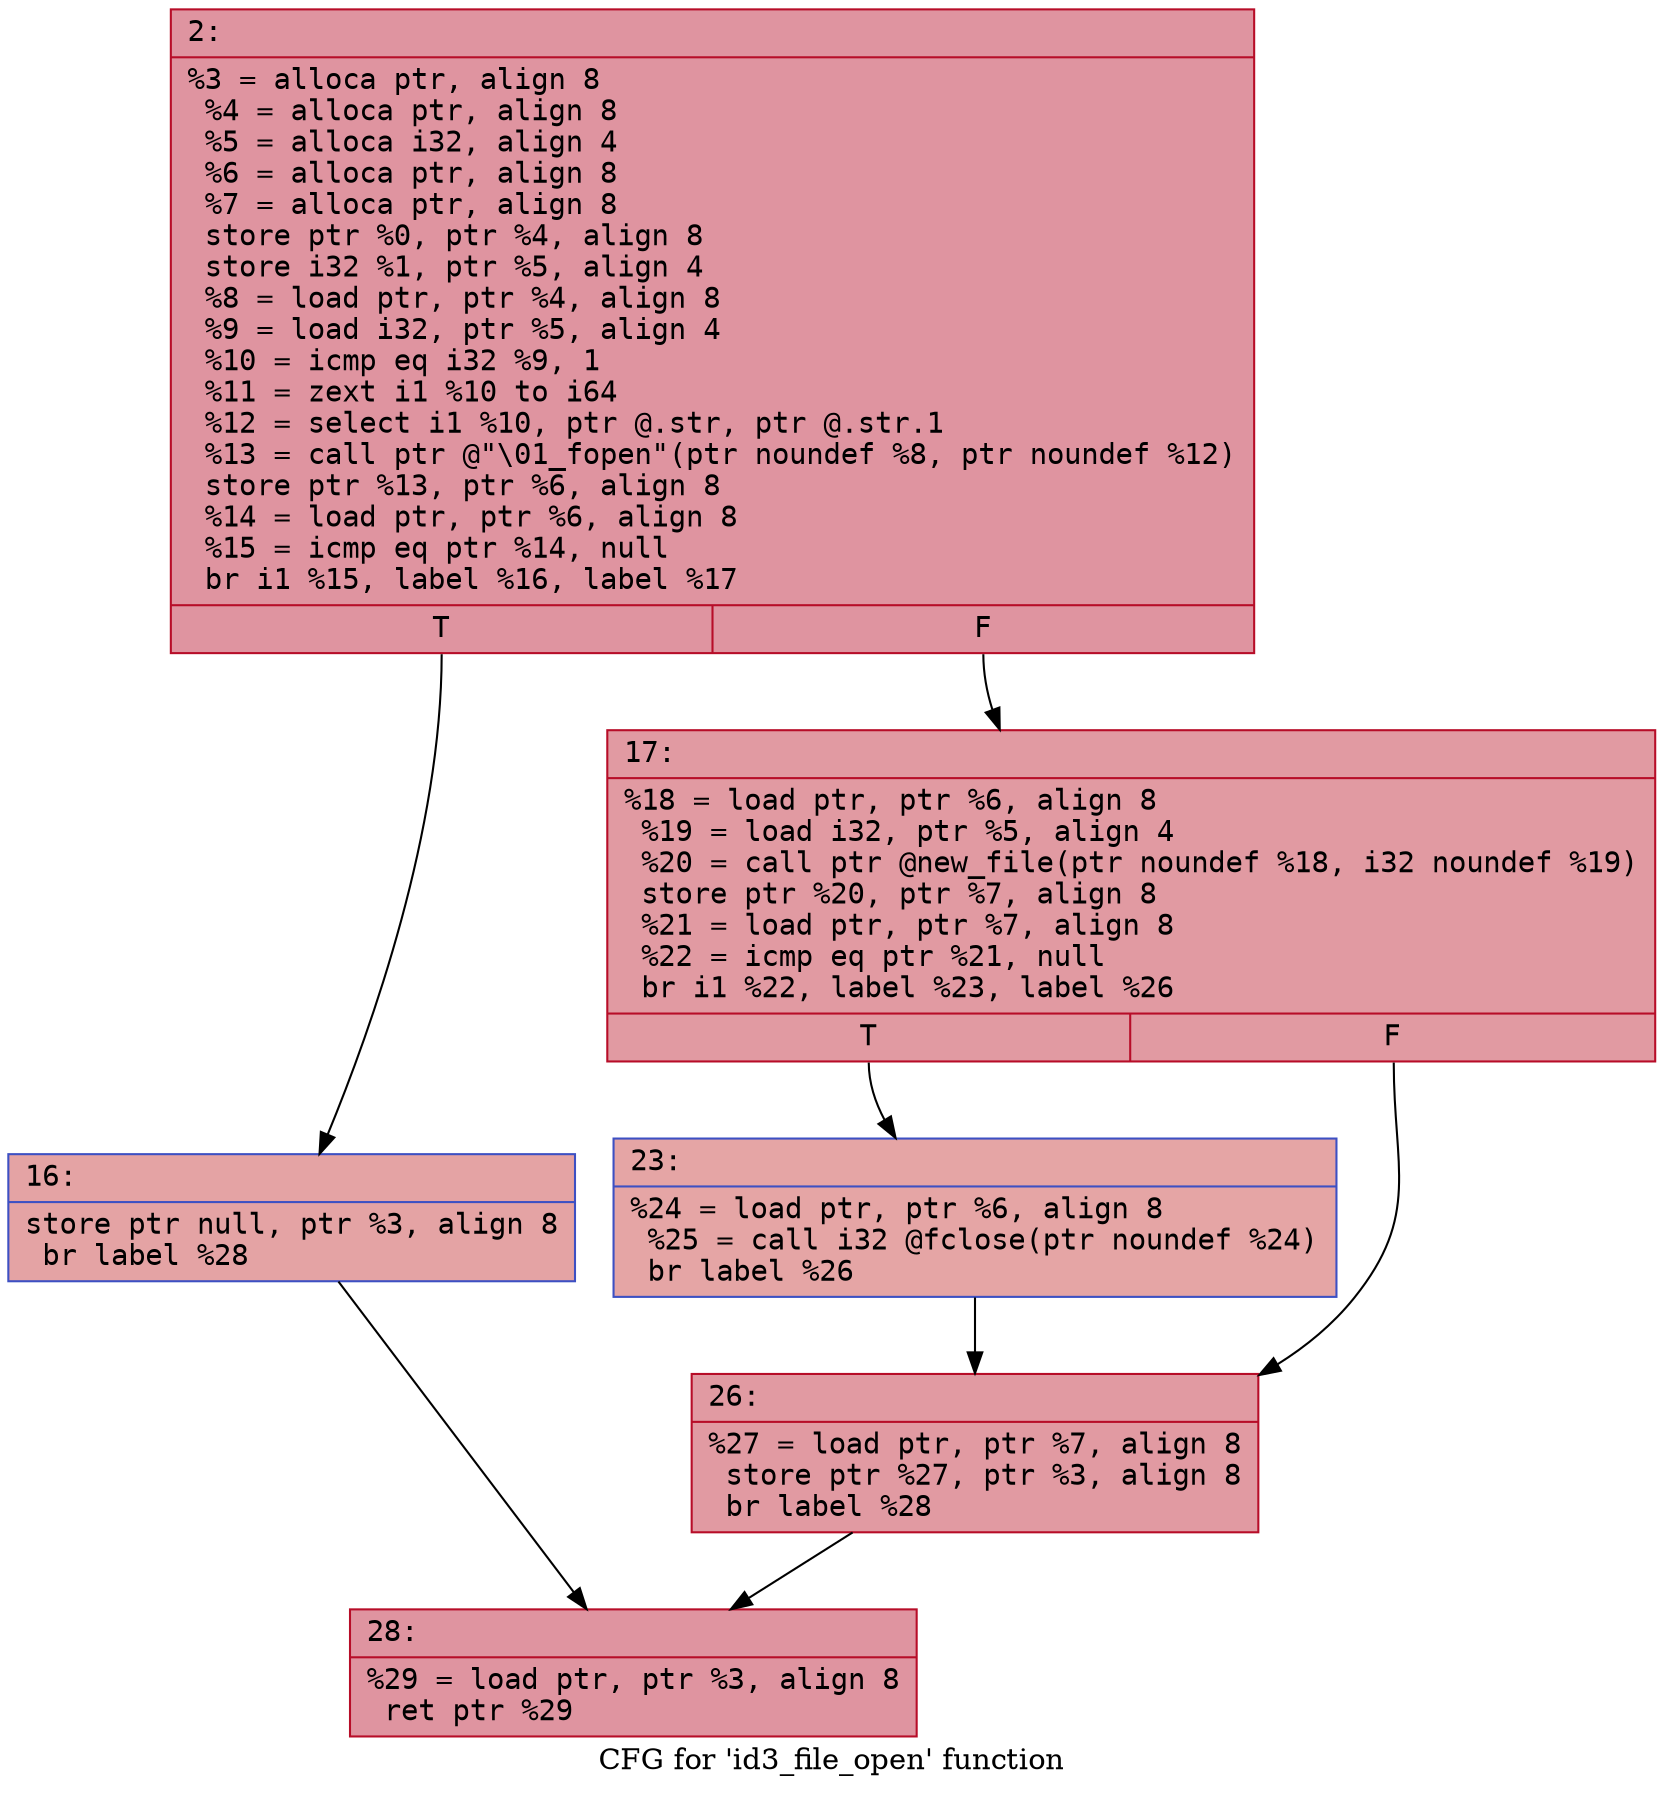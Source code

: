 digraph "CFG for 'id3_file_open' function" {
	label="CFG for 'id3_file_open' function";

	Node0x600002d88640 [shape=record,color="#b70d28ff", style=filled, fillcolor="#b70d2870" fontname="Courier",label="{2:\l|  %3 = alloca ptr, align 8\l  %4 = alloca ptr, align 8\l  %5 = alloca i32, align 4\l  %6 = alloca ptr, align 8\l  %7 = alloca ptr, align 8\l  store ptr %0, ptr %4, align 8\l  store i32 %1, ptr %5, align 4\l  %8 = load ptr, ptr %4, align 8\l  %9 = load i32, ptr %5, align 4\l  %10 = icmp eq i32 %9, 1\l  %11 = zext i1 %10 to i64\l  %12 = select i1 %10, ptr @.str, ptr @.str.1\l  %13 = call ptr @\"\\01_fopen\"(ptr noundef %8, ptr noundef %12)\l  store ptr %13, ptr %6, align 8\l  %14 = load ptr, ptr %6, align 8\l  %15 = icmp eq ptr %14, null\l  br i1 %15, label %16, label %17\l|{<s0>T|<s1>F}}"];
	Node0x600002d88640:s0 -> Node0x600002d88690[tooltip="2 -> 16\nProbability 37.50%" ];
	Node0x600002d88640:s1 -> Node0x600002d886e0[tooltip="2 -> 17\nProbability 62.50%" ];
	Node0x600002d88690 [shape=record,color="#3d50c3ff", style=filled, fillcolor="#c32e3170" fontname="Courier",label="{16:\l|  store ptr null, ptr %3, align 8\l  br label %28\l}"];
	Node0x600002d88690 -> Node0x600002d887d0[tooltip="16 -> 28\nProbability 100.00%" ];
	Node0x600002d886e0 [shape=record,color="#b70d28ff", style=filled, fillcolor="#bb1b2c70" fontname="Courier",label="{17:\l|  %18 = load ptr, ptr %6, align 8\l  %19 = load i32, ptr %5, align 4\l  %20 = call ptr @new_file(ptr noundef %18, i32 noundef %19)\l  store ptr %20, ptr %7, align 8\l  %21 = load ptr, ptr %7, align 8\l  %22 = icmp eq ptr %21, null\l  br i1 %22, label %23, label %26\l|{<s0>T|<s1>F}}"];
	Node0x600002d886e0:s0 -> Node0x600002d88730[tooltip="17 -> 23\nProbability 37.50%" ];
	Node0x600002d886e0:s1 -> Node0x600002d88780[tooltip="17 -> 26\nProbability 62.50%" ];
	Node0x600002d88730 [shape=record,color="#3d50c3ff", style=filled, fillcolor="#c5333470" fontname="Courier",label="{23:\l|  %24 = load ptr, ptr %6, align 8\l  %25 = call i32 @fclose(ptr noundef %24)\l  br label %26\l}"];
	Node0x600002d88730 -> Node0x600002d88780[tooltip="23 -> 26\nProbability 100.00%" ];
	Node0x600002d88780 [shape=record,color="#b70d28ff", style=filled, fillcolor="#bb1b2c70" fontname="Courier",label="{26:\l|  %27 = load ptr, ptr %7, align 8\l  store ptr %27, ptr %3, align 8\l  br label %28\l}"];
	Node0x600002d88780 -> Node0x600002d887d0[tooltip="26 -> 28\nProbability 100.00%" ];
	Node0x600002d887d0 [shape=record,color="#b70d28ff", style=filled, fillcolor="#b70d2870" fontname="Courier",label="{28:\l|  %29 = load ptr, ptr %3, align 8\l  ret ptr %29\l}"];
}
